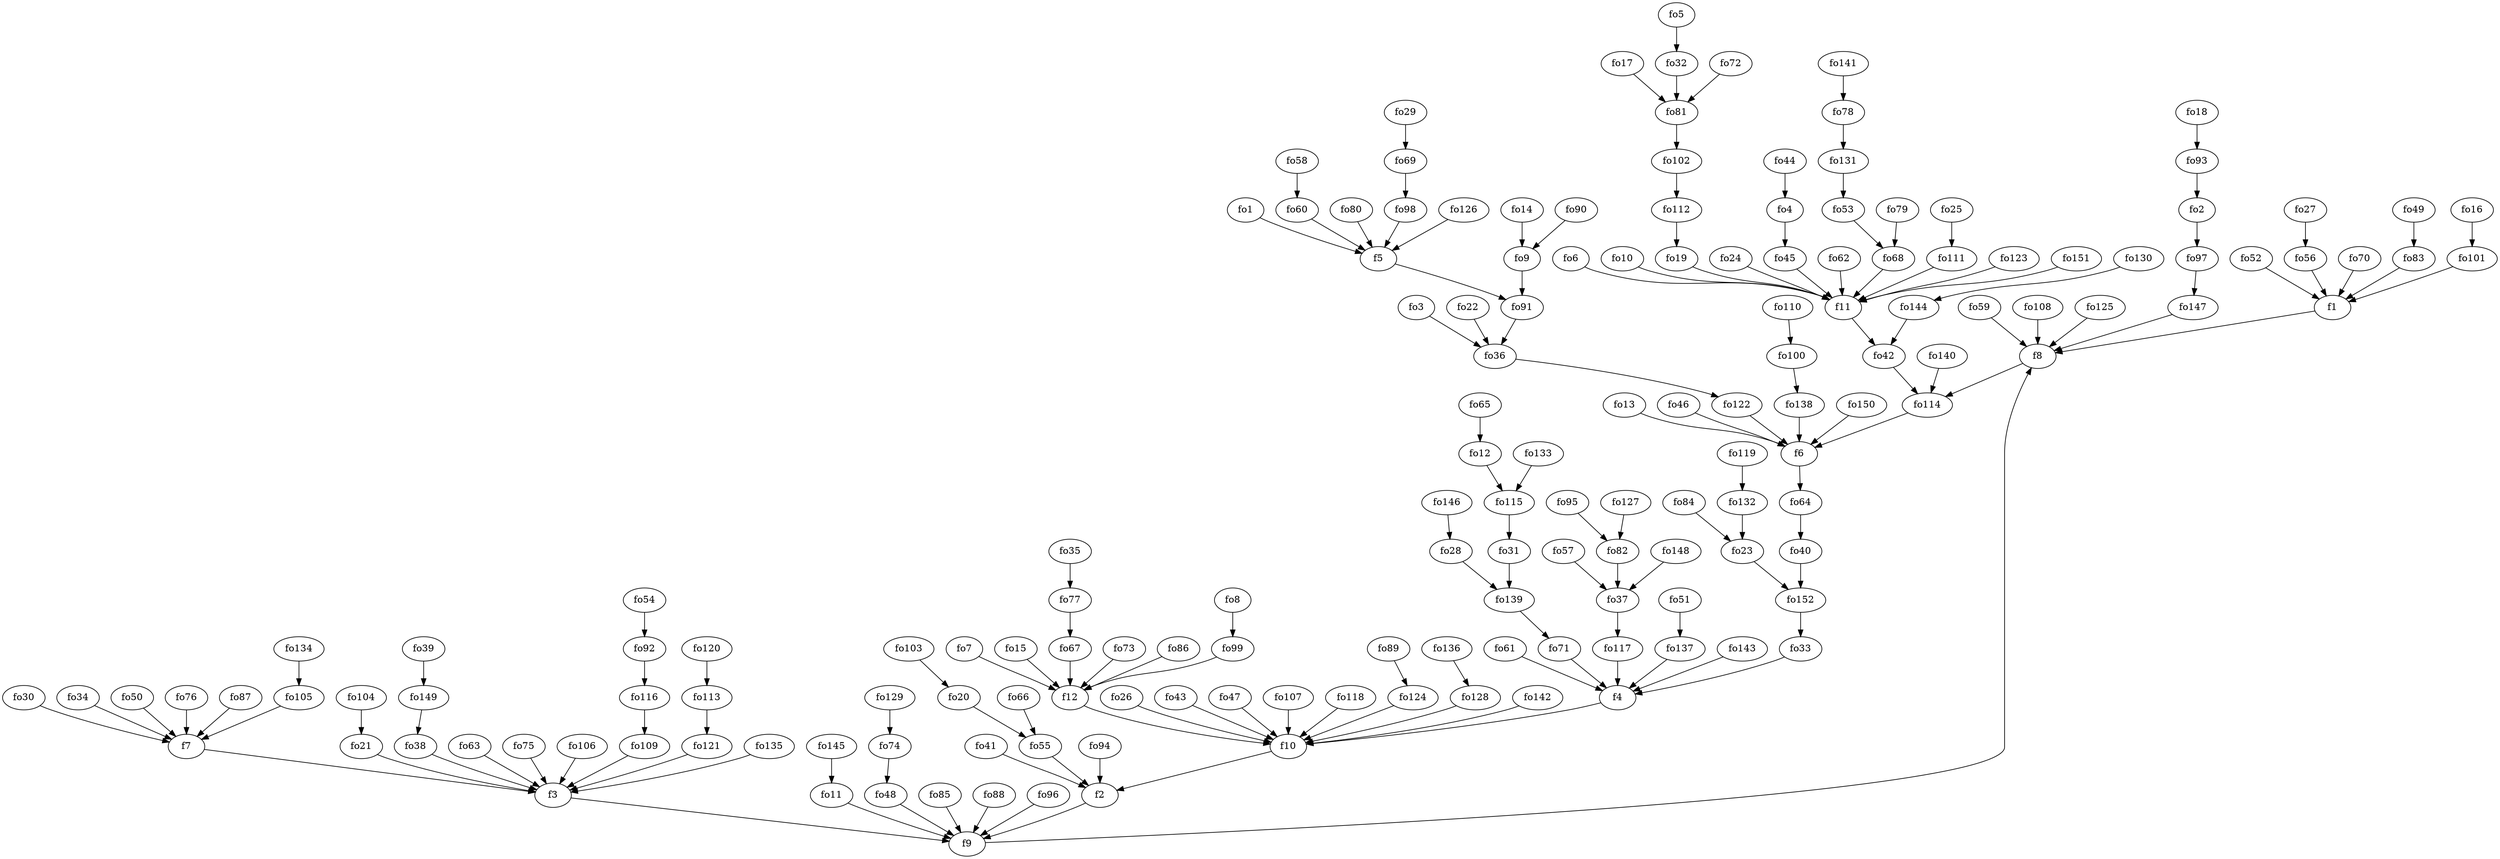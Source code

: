 strict digraph  {
f1;
f2;
f3;
f4;
f5;
f6;
f7;
f8;
f9;
f10;
f11;
f12;
fo1;
fo2;
fo3;
fo4;
fo5;
fo6;
fo7;
fo8;
fo9;
fo10;
fo11;
fo12;
fo13;
fo14;
fo15;
fo16;
fo17;
fo18;
fo19;
fo20;
fo21;
fo22;
fo23;
fo24;
fo25;
fo26;
fo27;
fo28;
fo29;
fo30;
fo31;
fo32;
fo33;
fo34;
fo35;
fo36;
fo37;
fo38;
fo39;
fo40;
fo41;
fo42;
fo43;
fo44;
fo45;
fo46;
fo47;
fo48;
fo49;
fo50;
fo51;
fo52;
fo53;
fo54;
fo55;
fo56;
fo57;
fo58;
fo59;
fo60;
fo61;
fo62;
fo63;
fo64;
fo65;
fo66;
fo67;
fo68;
fo69;
fo70;
fo71;
fo72;
fo73;
fo74;
fo75;
fo76;
fo77;
fo78;
fo79;
fo80;
fo81;
fo82;
fo83;
fo84;
fo85;
fo86;
fo87;
fo88;
fo89;
fo90;
fo91;
fo92;
fo93;
fo94;
fo95;
fo96;
fo97;
fo98;
fo99;
fo100;
fo101;
fo102;
fo103;
fo104;
fo105;
fo106;
fo107;
fo108;
fo109;
fo110;
fo111;
fo112;
fo113;
fo114;
fo115;
fo116;
fo117;
fo118;
fo119;
fo120;
fo121;
fo122;
fo123;
fo124;
fo125;
fo126;
fo127;
fo128;
fo129;
fo130;
fo131;
fo132;
fo133;
fo134;
fo135;
fo136;
fo137;
fo138;
fo139;
fo140;
fo141;
fo142;
fo143;
fo144;
fo145;
fo146;
fo147;
fo148;
fo149;
fo150;
fo151;
fo152;
f1 -> f8  [weight=2];
f2 -> f9  [weight=2];
f3 -> f9  [weight=2];
f4 -> f10  [weight=2];
f5 -> fo91  [weight=2];
f6 -> fo64  [weight=2];
f7 -> f3  [weight=2];
f8 -> fo114  [weight=2];
f9 -> f8  [weight=2];
f10 -> f2  [weight=2];
f11 -> fo42  [weight=2];
f12 -> f10  [weight=2];
fo1 -> f5  [weight=2];
fo2 -> fo97  [weight=2];
fo3 -> fo36  [weight=2];
fo4 -> fo45  [weight=2];
fo5 -> fo32  [weight=2];
fo6 -> f11  [weight=2];
fo7 -> f12  [weight=2];
fo8 -> fo99  [weight=2];
fo9 -> fo91  [weight=2];
fo10 -> f11  [weight=2];
fo11 -> f9  [weight=2];
fo12 -> fo115  [weight=2];
fo13 -> f6  [weight=2];
fo14 -> fo9  [weight=2];
fo15 -> f12  [weight=2];
fo16 -> fo101  [weight=2];
fo17 -> fo81  [weight=2];
fo18 -> fo93  [weight=2];
fo19 -> f11  [weight=2];
fo20 -> fo55  [weight=2];
fo21 -> f3  [weight=2];
fo22 -> fo36  [weight=2];
fo23 -> fo152  [weight=2];
fo24 -> f11  [weight=2];
fo25 -> fo111  [weight=2];
fo26 -> f10  [weight=2];
fo27 -> fo56  [weight=2];
fo28 -> fo139  [weight=2];
fo29 -> fo69  [weight=2];
fo30 -> f7  [weight=2];
fo31 -> fo139  [weight=2];
fo32 -> fo81  [weight=2];
fo33 -> f4  [weight=2];
fo34 -> f7  [weight=2];
fo35 -> fo77  [weight=2];
fo36 -> fo122  [weight=2];
fo37 -> fo117  [weight=2];
fo38 -> f3  [weight=2];
fo39 -> fo149  [weight=2];
fo40 -> fo152  [weight=2];
fo41 -> f2  [weight=2];
fo42 -> fo114  [weight=2];
fo43 -> f10  [weight=2];
fo44 -> fo4  [weight=2];
fo45 -> f11  [weight=2];
fo46 -> f6  [weight=2];
fo47 -> f10  [weight=2];
fo48 -> f9  [weight=2];
fo49 -> fo83  [weight=2];
fo50 -> f7  [weight=2];
fo51 -> fo137  [weight=2];
fo52 -> f1  [weight=2];
fo53 -> fo68  [weight=2];
fo54 -> fo92  [weight=2];
fo55 -> f2  [weight=2];
fo56 -> f1  [weight=2];
fo57 -> fo37  [weight=2];
fo58 -> fo60  [weight=2];
fo59 -> f8  [weight=2];
fo60 -> f5  [weight=2];
fo61 -> f4  [weight=2];
fo62 -> f11  [weight=2];
fo63 -> f3  [weight=2];
fo64 -> fo40  [weight=2];
fo65 -> fo12  [weight=2];
fo66 -> fo55  [weight=2];
fo67 -> f12  [weight=2];
fo68 -> f11  [weight=2];
fo69 -> fo98  [weight=2];
fo70 -> f1  [weight=2];
fo71 -> f4  [weight=2];
fo72 -> fo81  [weight=2];
fo73 -> f12  [weight=2];
fo74 -> fo48  [weight=2];
fo75 -> f3  [weight=2];
fo76 -> f7  [weight=2];
fo77 -> fo67  [weight=2];
fo78 -> fo131  [weight=2];
fo79 -> fo68  [weight=2];
fo80 -> f5  [weight=2];
fo81 -> fo102  [weight=2];
fo82 -> fo37  [weight=2];
fo83 -> f1  [weight=2];
fo84 -> fo23  [weight=2];
fo85 -> f9  [weight=2];
fo86 -> f12  [weight=2];
fo87 -> f7  [weight=2];
fo88 -> f9  [weight=2];
fo89 -> fo124  [weight=2];
fo90 -> fo9  [weight=2];
fo91 -> fo36  [weight=2];
fo92 -> fo116  [weight=2];
fo93 -> fo2  [weight=2];
fo94 -> f2  [weight=2];
fo95 -> fo82  [weight=2];
fo96 -> f9  [weight=2];
fo97 -> fo147  [weight=2];
fo98 -> f5  [weight=2];
fo99 -> f12  [weight=2];
fo100 -> fo138  [weight=2];
fo101 -> f1  [weight=2];
fo102 -> fo112  [weight=2];
fo103 -> fo20  [weight=2];
fo104 -> fo21  [weight=2];
fo105 -> f7  [weight=2];
fo106 -> f3  [weight=2];
fo107 -> f10  [weight=2];
fo108 -> f8  [weight=2];
fo109 -> f3  [weight=2];
fo110 -> fo100  [weight=2];
fo111 -> f11  [weight=2];
fo112 -> fo19  [weight=2];
fo113 -> fo121  [weight=2];
fo114 -> f6  [weight=2];
fo115 -> fo31  [weight=2];
fo116 -> fo109  [weight=2];
fo117 -> f4  [weight=2];
fo118 -> f10  [weight=2];
fo119 -> fo132  [weight=2];
fo120 -> fo113  [weight=2];
fo121 -> f3  [weight=2];
fo122 -> f6  [weight=2];
fo123 -> f11  [weight=2];
fo124 -> f10  [weight=2];
fo125 -> f8  [weight=2];
fo126 -> f5  [weight=2];
fo127 -> fo82  [weight=2];
fo128 -> f10  [weight=2];
fo129 -> fo74  [weight=2];
fo130 -> fo144  [weight=2];
fo131 -> fo53  [weight=2];
fo132 -> fo23  [weight=2];
fo133 -> fo115  [weight=2];
fo134 -> fo105  [weight=2];
fo135 -> f3  [weight=2];
fo136 -> fo128  [weight=2];
fo137 -> f4  [weight=2];
fo138 -> f6  [weight=2];
fo139 -> fo71  [weight=2];
fo140 -> fo114  [weight=2];
fo141 -> fo78  [weight=2];
fo142 -> f10  [weight=2];
fo143 -> f4  [weight=2];
fo144 -> fo42  [weight=2];
fo145 -> fo11  [weight=2];
fo146 -> fo28  [weight=2];
fo147 -> f8  [weight=2];
fo148 -> fo37  [weight=2];
fo149 -> fo38  [weight=2];
fo150 -> f6  [weight=2];
fo151 -> f11  [weight=2];
fo152 -> fo33  [weight=2];
}
